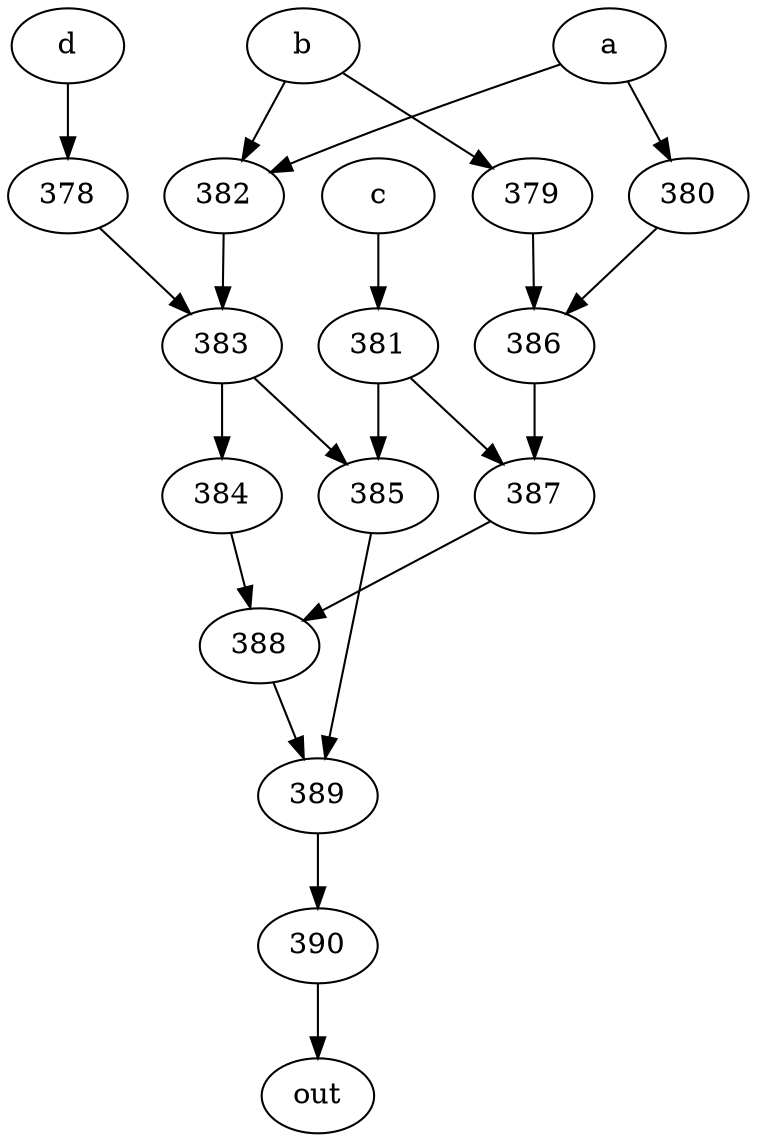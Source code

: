 strict digraph "" {
	390 -> out;
	a -> 380;
	a -> 382;
	380 -> 386;
	382 -> 383;
	386 -> 387;
	383 -> 385;
	383 -> 384;
	b -> 382;
	b -> 379;
	379 -> 386;
	c -> 381;
	381 -> 385;
	381 -> 387;
	385 -> 389;
	387 -> 388;
	d -> 378;
	378 -> 383;
	384 -> 388;
	389 -> 390;
	388 -> 389;
}
